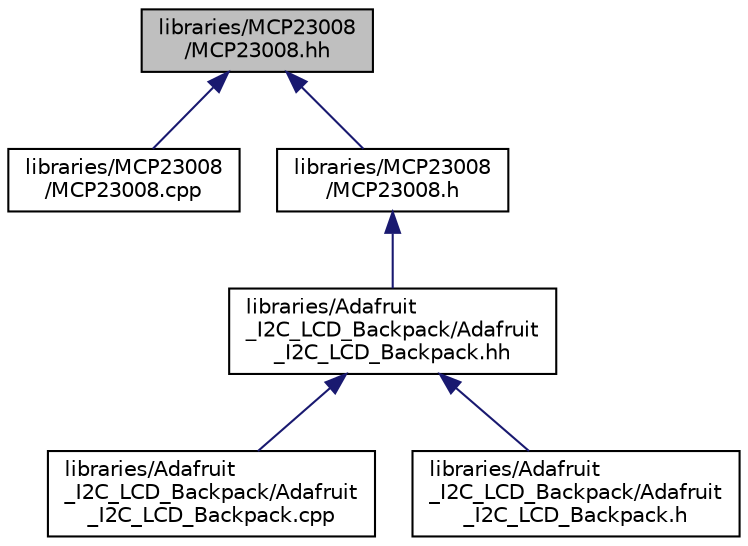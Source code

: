 digraph "libraries/MCP23008/MCP23008.hh"
{
  edge [fontname="Helvetica",fontsize="10",labelfontname="Helvetica",labelfontsize="10"];
  node [fontname="Helvetica",fontsize="10",shape=record];
  Node1 [label="libraries/MCP23008\l/MCP23008.hh",height=0.2,width=0.4,color="black", fillcolor="grey75", style="filled", fontcolor="black"];
  Node1 -> Node2 [dir="back",color="midnightblue",fontsize="10",style="solid",fontname="Helvetica"];
  Node2 [label="libraries/MCP23008\l/MCP23008.cpp",height=0.2,width=0.4,color="black", fillcolor="white", style="filled",URL="$dc/d35/MCP23008_8cpp.html"];
  Node1 -> Node3 [dir="back",color="midnightblue",fontsize="10",style="solid",fontname="Helvetica"];
  Node3 [label="libraries/MCP23008\l/MCP23008.h",height=0.2,width=0.4,color="black", fillcolor="white", style="filled",URL="$d3/d3a/MCP23008_8h.html"];
  Node3 -> Node4 [dir="back",color="midnightblue",fontsize="10",style="solid",fontname="Helvetica"];
  Node4 [label="libraries/Adafruit\l_I2C_LCD_Backpack/Adafruit\l_I2C_LCD_Backpack.hh",height=0.2,width=0.4,color="black", fillcolor="white", style="filled",URL="$d7/d34/Adafruit__I2C__LCD__Backpack_8hh.html"];
  Node4 -> Node5 [dir="back",color="midnightblue",fontsize="10",style="solid",fontname="Helvetica"];
  Node5 [label="libraries/Adafruit\l_I2C_LCD_Backpack/Adafruit\l_I2C_LCD_Backpack.cpp",height=0.2,width=0.4,color="black", fillcolor="white", style="filled",URL="$d3/da6/Adafruit__I2C__LCD__Backpack_8cpp.html"];
  Node4 -> Node6 [dir="back",color="midnightblue",fontsize="10",style="solid",fontname="Helvetica"];
  Node6 [label="libraries/Adafruit\l_I2C_LCD_Backpack/Adafruit\l_I2C_LCD_Backpack.h",height=0.2,width=0.4,color="black", fillcolor="white", style="filled",URL="$d1/d9a/Adafruit__I2C__LCD__Backpack_8h.html"];
}
